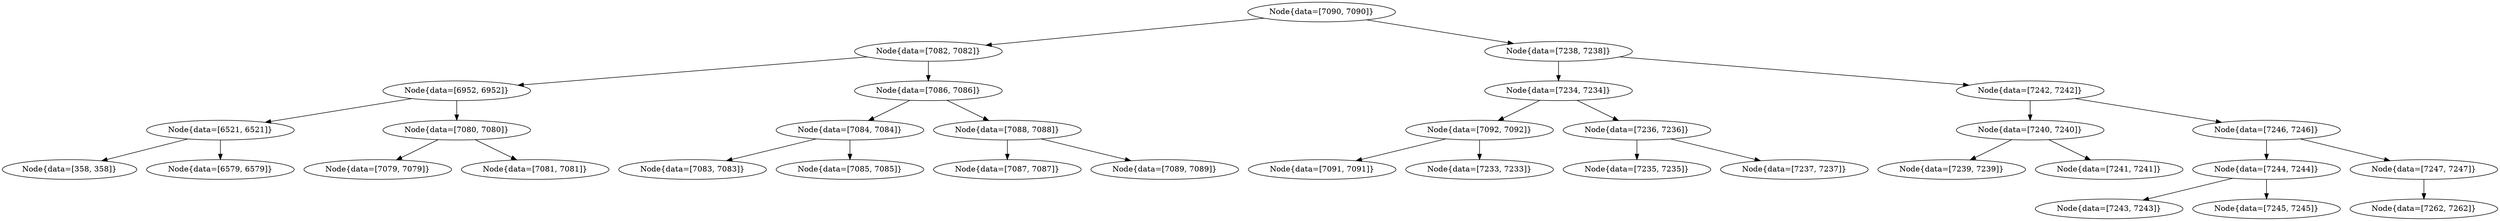 digraph G{
1577542999 [label="Node{data=[7090, 7090]}"]
1577542999 -> 292403665
292403665 [label="Node{data=[7082, 7082]}"]
292403665 -> 1335908043
1335908043 [label="Node{data=[6952, 6952]}"]
1335908043 -> 1369108228
1369108228 [label="Node{data=[6521, 6521]}"]
1369108228 -> 886179261
886179261 [label="Node{data=[358, 358]}"]
1369108228 -> 1208844743
1208844743 [label="Node{data=[6579, 6579]}"]
1335908043 -> 97943555
97943555 [label="Node{data=[7080, 7080]}"]
97943555 -> 53652850
53652850 [label="Node{data=[7079, 7079]}"]
97943555 -> 669630276
669630276 [label="Node{data=[7081, 7081]}"]
292403665 -> 55443911
55443911 [label="Node{data=[7086, 7086]}"]
55443911 -> 841572149
841572149 [label="Node{data=[7084, 7084]}"]
841572149 -> 619068735
619068735 [label="Node{data=[7083, 7083]}"]
841572149 -> 1319085432
1319085432 [label="Node{data=[7085, 7085]}"]
55443911 -> 1026344277
1026344277 [label="Node{data=[7088, 7088]}"]
1026344277 -> 1166337330
1166337330 [label="Node{data=[7087, 7087]}"]
1026344277 -> 1344153464
1344153464 [label="Node{data=[7089, 7089]}"]
1577542999 -> 1671031910
1671031910 [label="Node{data=[7238, 7238]}"]
1671031910 -> 952408877
952408877 [label="Node{data=[7234, 7234]}"]
952408877 -> 1510691954
1510691954 [label="Node{data=[7092, 7092]}"]
1510691954 -> 2064616876
2064616876 [label="Node{data=[7091, 7091]}"]
1510691954 -> 1473885303
1473885303 [label="Node{data=[7233, 7233]}"]
952408877 -> 1264074834
1264074834 [label="Node{data=[7236, 7236]}"]
1264074834 -> 1265640847
1265640847 [label="Node{data=[7235, 7235]}"]
1264074834 -> 1284879264
1284879264 [label="Node{data=[7237, 7237]}"]
1671031910 -> 1458949193
1458949193 [label="Node{data=[7242, 7242]}"]
1458949193 -> 1596345365
1596345365 [label="Node{data=[7240, 7240]}"]
1596345365 -> 355489315
355489315 [label="Node{data=[7239, 7239]}"]
1596345365 -> 1960443798
1960443798 [label="Node{data=[7241, 7241]}"]
1458949193 -> 213312192
213312192 [label="Node{data=[7246, 7246]}"]
213312192 -> 1629311399
1629311399 [label="Node{data=[7244, 7244]}"]
1629311399 -> 1988858601
1988858601 [label="Node{data=[7243, 7243]}"]
1629311399 -> 1293285089
1293285089 [label="Node{data=[7245, 7245]}"]
213312192 -> 1989061985
1989061985 [label="Node{data=[7247, 7247]}"]
1989061985 -> 2106935934
2106935934 [label="Node{data=[7262, 7262]}"]
}